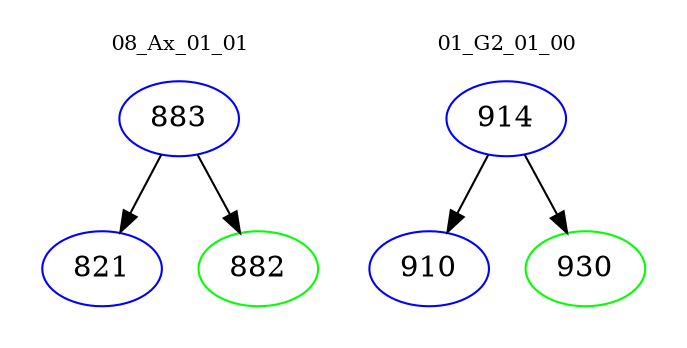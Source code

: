 digraph{
subgraph cluster_0 {
color = white
label = "08_Ax_01_01";
fontsize=10;
T0_883 [label="883", color="blue"]
T0_883 -> T0_821 [color="black"]
T0_821 [label="821", color="blue"]
T0_883 -> T0_882 [color="black"]
T0_882 [label="882", color="green"]
}
subgraph cluster_1 {
color = white
label = "01_G2_01_00";
fontsize=10;
T1_914 [label="914", color="blue"]
T1_914 -> T1_910 [color="black"]
T1_910 [label="910", color="blue"]
T1_914 -> T1_930 [color="black"]
T1_930 [label="930", color="green"]
}
}
